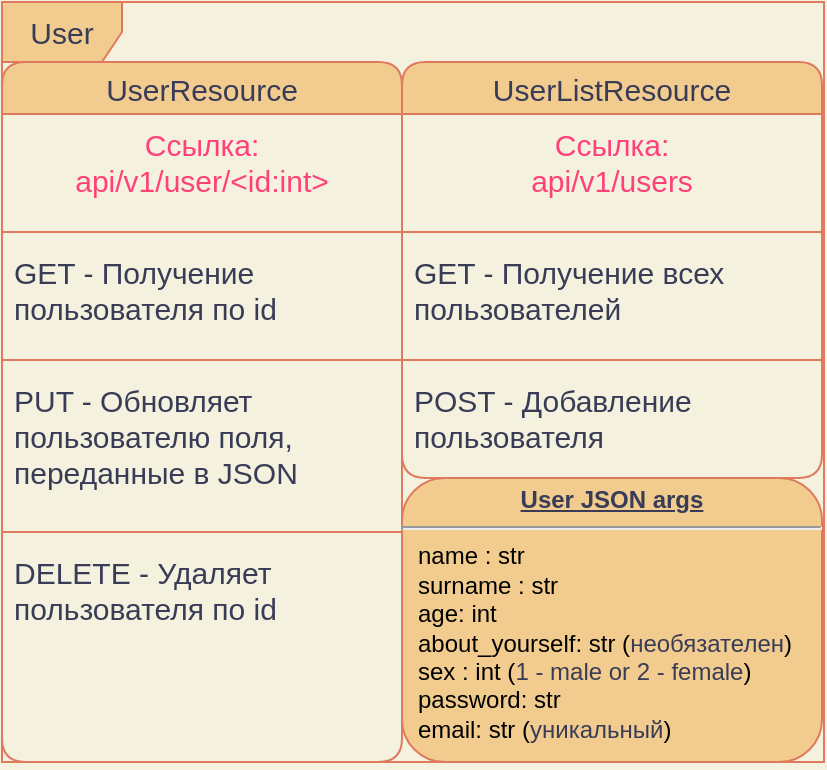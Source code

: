 <mxfile version="15.5.4" type="embed"><diagram id="C5RBs43oDa-KdzZeNtuy" name="Page-1"><mxGraphModel dx="968" dy="613" grid="0" gridSize="10" guides="1" tooltips="1" connect="1" arrows="1" fold="1" page="1" pageScale="1" pageWidth="10000" pageHeight="10000" background="#F4F1DE" math="0" shadow="0"><root><mxCell id="WIyWlLk6GJQsqaUBKTNV-0"/><mxCell id="WIyWlLk6GJQsqaUBKTNV-1" parent="WIyWlLk6GJQsqaUBKTNV-0"/><mxCell id="s-sF-N-EIKHxKrZ4D1PO-0" value="UserListResource" style="swimlane;fontStyle=0;childLayout=stackLayout;horizontal=1;startSize=26;horizontalStack=0;resizeParent=1;resizeParentMax=0;resizeLast=0;collapsible=1;marginBottom=0;align=center;fontSize=15;fillColor=#F2CC8F;strokeColor=#E07A5F;fontColor=#393C56;rounded=1;" parent="WIyWlLk6GJQsqaUBKTNV-1" vertex="1"><mxGeometry x="2961" y="1520" width="210" height="208" as="geometry"/></mxCell><mxCell id="s-sF-N-EIKHxKrZ4D1PO-10" value="Ссылка:&#10;api/v1/users" style="text;strokeColor=none;fillColor=none;spacingLeft=4;spacingRight=4;overflow=hidden;rotatable=0;points=[[0,0.5],[1,0.5]];portConstraint=eastwest;fontSize=15;fontColor=#FF4079;rounded=1;align=center;" parent="s-sF-N-EIKHxKrZ4D1PO-0" vertex="1"><mxGeometry y="26" width="210" height="54" as="geometry"/></mxCell><mxCell id="s-sF-N-EIKHxKrZ4D1PO-11" value="" style="line;strokeWidth=1;rotatable=0;dashed=0;labelPosition=right;align=left;verticalAlign=middle;spacingTop=0;spacingLeft=6;points=[];portConstraint=eastwest;fontSize=15;labelBackgroundColor=#F4F1DE;fillColor=#F2CC8F;strokeColor=#E07A5F;fontColor=#393C56;rounded=1;" parent="s-sF-N-EIKHxKrZ4D1PO-0" vertex="1"><mxGeometry y="80" width="210" height="10" as="geometry"/></mxCell><mxCell id="s-sF-N-EIKHxKrZ4D1PO-1" value="GET - Получение всех &#10;пользователей" style="text;strokeColor=none;fillColor=none;spacingLeft=4;spacingRight=4;overflow=hidden;rotatable=0;points=[[0,0.5],[1,0.5]];portConstraint=eastwest;fontSize=15;fontColor=#393C56;rounded=1;" parent="s-sF-N-EIKHxKrZ4D1PO-0" vertex="1"><mxGeometry y="90" width="210" height="54" as="geometry"/></mxCell><mxCell id="s-sF-N-EIKHxKrZ4D1PO-5" value="" style="line;strokeWidth=1;rotatable=0;dashed=0;labelPosition=right;align=left;verticalAlign=middle;spacingTop=0;spacingLeft=6;points=[];portConstraint=eastwest;fontSize=15;labelBackgroundColor=#F4F1DE;fillColor=#F2CC8F;strokeColor=#E07A5F;fontColor=#393C56;rounded=1;" parent="s-sF-N-EIKHxKrZ4D1PO-0" vertex="1"><mxGeometry y="144" width="210" height="10" as="geometry"/></mxCell><mxCell id="s-sF-N-EIKHxKrZ4D1PO-4" value="POST - Добавление &#10;пользователя" style="text;strokeColor=none;fillColor=none;spacingLeft=4;spacingRight=4;overflow=hidden;rotatable=0;points=[[0,0.5],[1,0.5]];portConstraint=eastwest;fontSize=15;fontColor=#393C56;rounded=1;" parent="s-sF-N-EIKHxKrZ4D1PO-0" vertex="1"><mxGeometry y="154" width="210" height="54" as="geometry"/></mxCell><mxCell id="s-sF-N-EIKHxKrZ4D1PO-6" value="UserResource" style="swimlane;fontStyle=0;childLayout=stackLayout;horizontal=1;startSize=26;horizontalStack=0;resizeParent=1;resizeParentMax=0;resizeLast=0;collapsible=1;marginBottom=0;align=center;fontSize=15;fillColor=#F2CC8F;strokeColor=#E07A5F;fontColor=#393C56;rounded=1;" parent="WIyWlLk6GJQsqaUBKTNV-1" vertex="1"><mxGeometry x="2761" y="1520" width="200" height="350" as="geometry"/></mxCell><mxCell id="s-sF-N-EIKHxKrZ4D1PO-12" value="Ссылка:&#10;api/v1/user/&lt;id:int&gt;" style="text;strokeColor=none;fillColor=none;spacingLeft=4;spacingRight=4;overflow=hidden;rotatable=0;points=[[0,0.5],[1,0.5]];portConstraint=eastwest;fontSize=15;fontColor=#FF4079;rounded=1;align=center;" parent="s-sF-N-EIKHxKrZ4D1PO-6" vertex="1"><mxGeometry y="26" width="200" height="54" as="geometry"/></mxCell><mxCell id="s-sF-N-EIKHxKrZ4D1PO-13" value="" style="line;strokeWidth=1;rotatable=0;dashed=0;labelPosition=right;align=left;verticalAlign=middle;spacingTop=0;spacingLeft=6;points=[];portConstraint=eastwest;fontSize=15;labelBackgroundColor=#F4F1DE;fillColor=#F2CC8F;strokeColor=#E07A5F;fontColor=#393C56;rounded=1;" parent="s-sF-N-EIKHxKrZ4D1PO-6" vertex="1"><mxGeometry y="80" width="200" height="10" as="geometry"/></mxCell><mxCell id="s-sF-N-EIKHxKrZ4D1PO-7" value="GET - Получение &#10;пользователя по id" style="text;strokeColor=none;fillColor=none;spacingLeft=4;spacingRight=4;overflow=hidden;rotatable=0;points=[[0,0.5],[1,0.5]];portConstraint=eastwest;fontSize=15;fontColor=#393C56;rounded=1;" parent="s-sF-N-EIKHxKrZ4D1PO-6" vertex="1"><mxGeometry y="90" width="200" height="54" as="geometry"/></mxCell><mxCell id="s-sF-N-EIKHxKrZ4D1PO-8" value="" style="line;strokeWidth=1;rotatable=0;dashed=0;labelPosition=right;align=left;verticalAlign=middle;spacingTop=0;spacingLeft=6;points=[];portConstraint=eastwest;fontSize=15;labelBackgroundColor=#F4F1DE;fillColor=#F2CC8F;strokeColor=#E07A5F;fontColor=#393C56;rounded=1;" parent="s-sF-N-EIKHxKrZ4D1PO-6" vertex="1"><mxGeometry y="144" width="200" height="10" as="geometry"/></mxCell><mxCell id="s-sF-N-EIKHxKrZ4D1PO-19" value="PUT - Обновляет &#10;пользователю поля, &#10;переданные в JSON" style="text;strokeColor=none;fillColor=none;spacingLeft=4;spacingRight=4;overflow=hidden;rotatable=0;points=[[0,0.5],[1,0.5]];portConstraint=eastwest;fontSize=15;fontColor=#393C56;rounded=1;" parent="s-sF-N-EIKHxKrZ4D1PO-6" vertex="1"><mxGeometry y="154" width="200" height="76" as="geometry"/></mxCell><mxCell id="s-sF-N-EIKHxKrZ4D1PO-20" value="" style="line;strokeWidth=1;rotatable=0;dashed=0;labelPosition=right;align=left;verticalAlign=middle;spacingTop=0;spacingLeft=6;points=[];portConstraint=eastwest;fontSize=15;labelBackgroundColor=#F4F1DE;fillColor=#F2CC8F;strokeColor=#E07A5F;fontColor=#393C56;rounded=1;" parent="s-sF-N-EIKHxKrZ4D1PO-6" vertex="1"><mxGeometry y="230" width="200" height="10" as="geometry"/></mxCell><mxCell id="s-sF-N-EIKHxKrZ4D1PO-9" value="DELETE - Удаляет &#10;пользователя по id" style="text;strokeColor=none;fillColor=none;spacingLeft=4;spacingRight=4;overflow=hidden;rotatable=0;points=[[0,0.5],[1,0.5]];portConstraint=eastwest;fontSize=15;fontColor=#393C56;rounded=1;" parent="s-sF-N-EIKHxKrZ4D1PO-6" vertex="1"><mxGeometry y="240" width="200" height="110" as="geometry"/></mxCell><mxCell id="s-sF-N-EIKHxKrZ4D1PO-15" value="User" style="shape=umlFrame;whiteSpace=wrap;html=1;fontSize=15;fontColor=#393C56;fillColor=#F2CC8F;strokeColor=#E07A5F;rounded=1;" parent="WIyWlLk6GJQsqaUBKTNV-1" vertex="1"><mxGeometry x="2761" y="1490" width="411" height="380" as="geometry"/></mxCell><mxCell id="s-sF-N-EIKHxKrZ4D1PO-18" value="&lt;p style=&quot;margin: 0px ; margin-top: 4px ; text-align: center ; text-decoration: underline&quot;&gt;&lt;b&gt;User JSON args&lt;/b&gt;&lt;/p&gt;&lt;hr&gt;&lt;p style=&quot;margin: 0px ; margin-left: 8px&quot;&gt;&lt;font color=&quot;#000000&quot;&gt;name : str&lt;/font&gt;&lt;/p&gt;&lt;p style=&quot;margin: 0px ; margin-left: 8px&quot;&gt;&lt;font color=&quot;#000000&quot;&gt;surname : str&lt;br&gt;age: int&lt;/font&gt;&lt;/p&gt;&lt;p style=&quot;margin: 0px ; margin-left: 8px&quot;&gt;&lt;font color=&quot;#000000&quot;&gt;about_yourself: str (&lt;/font&gt;необязателен&lt;font color=&quot;#000000&quot;&gt;)&lt;/font&gt;&lt;/p&gt;&lt;p style=&quot;margin: 0px ; margin-left: 8px&quot;&gt;&lt;font color=&quot;#000000&quot;&gt;sex : int (&lt;/font&gt;1 - male or 2 - female&lt;font color=&quot;#000000&quot;&gt;)&lt;/font&gt;&lt;/p&gt;&lt;p style=&quot;margin: 0px ; margin-left: 8px&quot;&gt;&lt;font color=&quot;#000000&quot;&gt;password: str&lt;/font&gt;&lt;/p&gt;&lt;p style=&quot;margin: 0px ; margin-left: 8px&quot;&gt;&lt;font color=&quot;#000000&quot;&gt;email: str (&lt;/font&gt;уникальный&lt;font color=&quot;#000000&quot;&gt;)&lt;/font&gt;&lt;/p&gt;" style="verticalAlign=top;align=left;overflow=fill;fontSize=12;fontFamily=Helvetica;html=1;fontColor=#393C56;fillColor=#F2CC8F;strokeColor=#E07A5F;rounded=1;" parent="WIyWlLk6GJQsqaUBKTNV-1" vertex="1"><mxGeometry x="2961" y="1728" width="210" height="142" as="geometry"/></mxCell></root></mxGraphModel></diagram></mxfile>